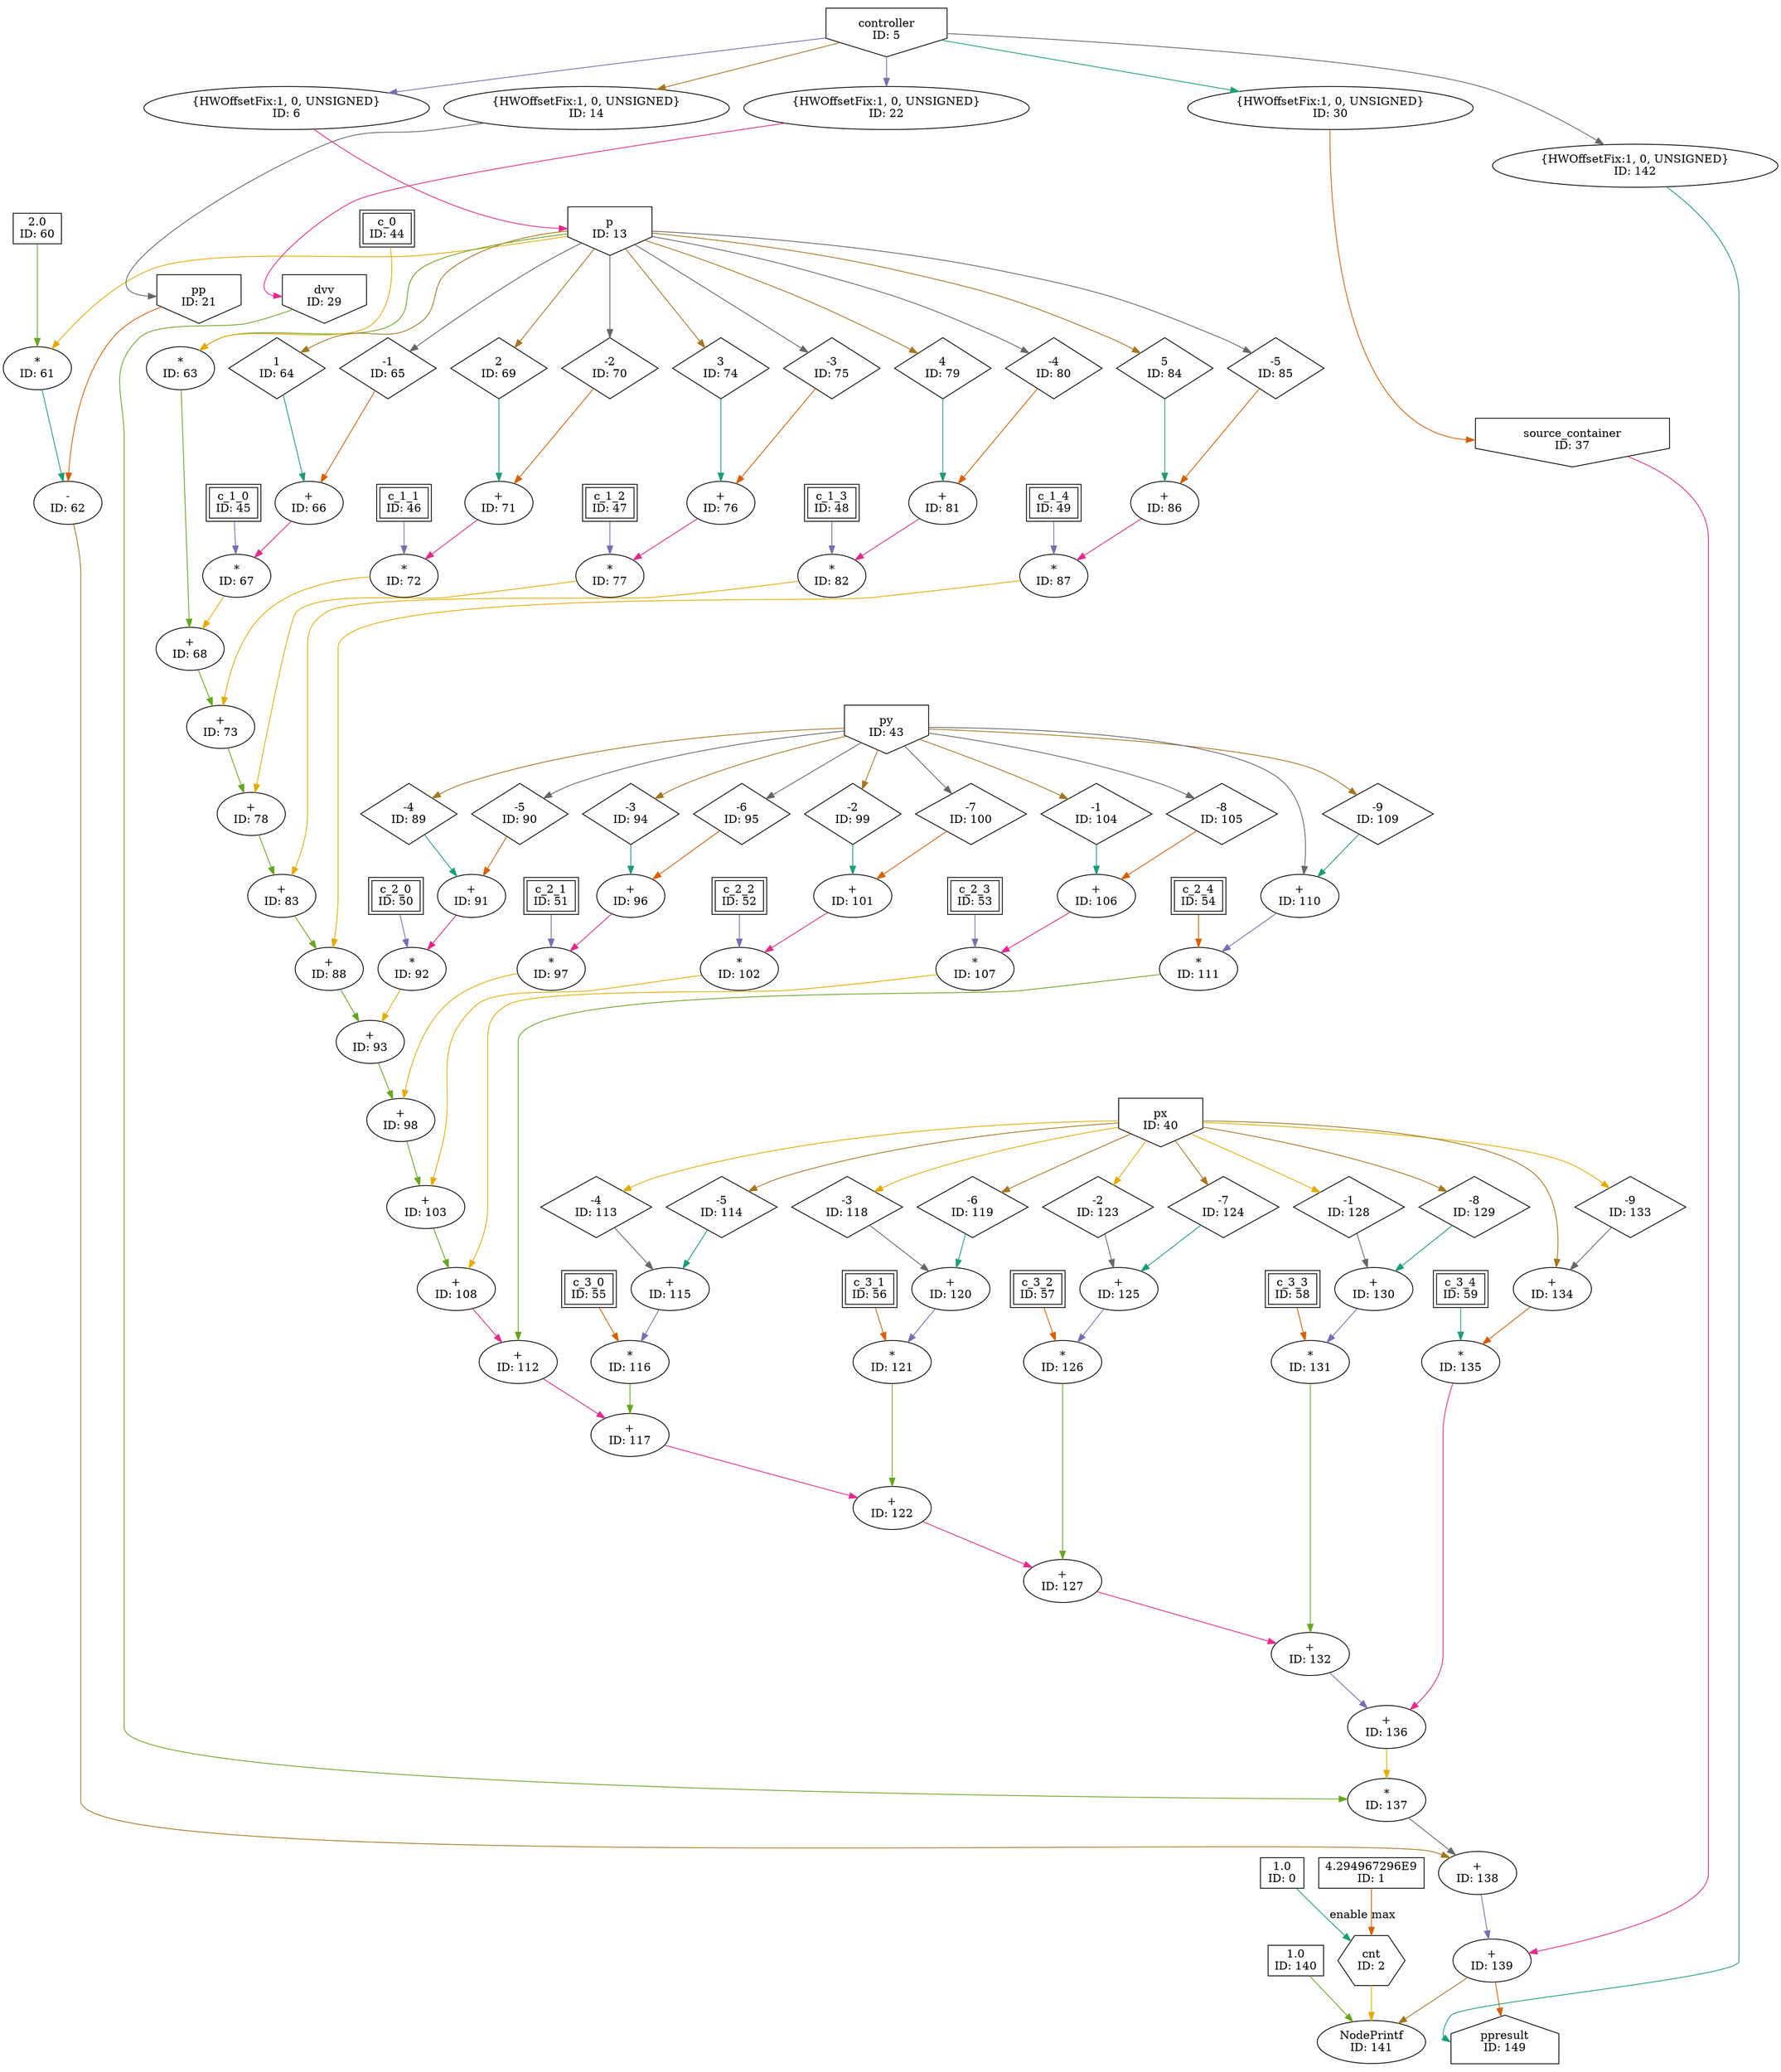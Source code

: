 digraph linearKernel_original{
	NodeConstantRawBits140 [shape=box, label="1.0\nID: 140"];
	NodeConstantDouble0 [shape=box, label="1.0\nID: 0"];
	NodeConstantRawBits1 [shape=box, label="4.294967296E9\nID: 1"];
	NodeCounterV12 [shape=hexagon, label="cnt\nID: 2"];
	NodeConstantDouble60 [shape=box, label="2.0\nID: 60"];
	NodeInput5 [shape=invhouse, label="controller\nID: 5"];
	NodeCast6 [label="{HWOffsetFix:1, 0, UNSIGNED}\nID: 6"];
	NodeInput13 [shape=invhouse, label="p\nID: 13"];
	NodeMul61 [label="*\nID: 61"];
	NodeCast14 [label="{HWOffsetFix:1, 0, UNSIGNED}\nID: 14"];
	NodeInput21 [shape=invhouse, label="pp\nID: 21"];
	NodeSub62 [label="-\nID: 62"];
	NodeCast22 [label="{HWOffsetFix:1, 0, UNSIGNED}\nID: 22"];
	NodeInput29 [shape=invhouse, label="dvv\nID: 29"];
	NodeInputMappedReg44 [shape=box, peripheries=2, label="c_0\nID: 44"];
	NodeMul63 [label="*\nID: 63"];
	NodeInputMappedReg45 [shape=box, peripheries=2, label="c_1_0\nID: 45"];
	NodeStreamOffset64 [shape=diamond, label="1\nID: 64"];
	NodeStreamOffset65 [shape=diamond, label="-1\nID: 65"];
	NodeAdd66 [label="+\nID: 66"];
	NodeMul67 [label="*\nID: 67"];
	NodeAdd68 [label="+\nID: 68"];
	NodeInputMappedReg46 [shape=box, peripheries=2, label="c_1_1\nID: 46"];
	NodeStreamOffset69 [shape=diamond, label="2\nID: 69"];
	NodeStreamOffset70 [shape=diamond, label="-2\nID: 70"];
	NodeAdd71 [label="+\nID: 71"];
	NodeMul72 [label="*\nID: 72"];
	NodeAdd73 [label="+\nID: 73"];
	NodeInputMappedReg47 [shape=box, peripheries=2, label="c_1_2\nID: 47"];
	NodeStreamOffset74 [shape=diamond, label="3\nID: 74"];
	NodeStreamOffset75 [shape=diamond, label="-3\nID: 75"];
	NodeAdd76 [label="+\nID: 76"];
	NodeMul77 [label="*\nID: 77"];
	NodeAdd78 [label="+\nID: 78"];
	NodeInputMappedReg48 [shape=box, peripheries=2, label="c_1_3\nID: 48"];
	NodeStreamOffset79 [shape=diamond, label="4\nID: 79"];
	NodeStreamOffset80 [shape=diamond, label="-4\nID: 80"];
	NodeAdd81 [label="+\nID: 81"];
	NodeMul82 [label="*\nID: 82"];
	NodeAdd83 [label="+\nID: 83"];
	NodeInputMappedReg49 [shape=box, peripheries=2, label="c_1_4\nID: 49"];
	NodeStreamOffset84 [shape=diamond, label="5\nID: 84"];
	NodeStreamOffset85 [shape=diamond, label="-5\nID: 85"];
	NodeAdd86 [label="+\nID: 86"];
	NodeMul87 [label="*\nID: 87"];
	NodeAdd88 [label="+\nID: 88"];
	NodeInputMappedReg50 [shape=box, peripheries=2, label="c_2_0\nID: 50"];
	NodeInput43 [shape=invhouse, label="py\nID: 43"];
	NodeStreamOffset89 [shape=diamond, label="-4\nID: 89"];
	NodeStreamOffset90 [shape=diamond, label="-5\nID: 90"];
	NodeAdd91 [label="+\nID: 91"];
	NodeMul92 [label="*\nID: 92"];
	NodeAdd93 [label="+\nID: 93"];
	NodeInputMappedReg51 [shape=box, peripheries=2, label="c_2_1\nID: 51"];
	NodeStreamOffset94 [shape=diamond, label="-3\nID: 94"];
	NodeStreamOffset95 [shape=diamond, label="-6\nID: 95"];
	NodeAdd96 [label="+\nID: 96"];
	NodeMul97 [label="*\nID: 97"];
	NodeAdd98 [label="+\nID: 98"];
	NodeInputMappedReg52 [shape=box, peripheries=2, label="c_2_2\nID: 52"];
	NodeStreamOffset99 [shape=diamond, label="-2\nID: 99"];
	NodeStreamOffset100 [shape=diamond, label="-7\nID: 100"];
	NodeAdd101 [label="+\nID: 101"];
	NodeMul102 [label="*\nID: 102"];
	NodeAdd103 [label="+\nID: 103"];
	NodeInputMappedReg53 [shape=box, peripheries=2, label="c_2_3\nID: 53"];
	NodeStreamOffset104 [shape=diamond, label="-1\nID: 104"];
	NodeStreamOffset105 [shape=diamond, label="-8\nID: 105"];
	NodeAdd106 [label="+\nID: 106"];
	NodeMul107 [label="*\nID: 107"];
	NodeAdd108 [label="+\nID: 108"];
	NodeInputMappedReg54 [shape=box, peripheries=2, label="c_2_4\nID: 54"];
	NodeStreamOffset109 [shape=diamond, label="-9\nID: 109"];
	NodeAdd110 [label="+\nID: 110"];
	NodeMul111 [label="*\nID: 111"];
	NodeAdd112 [label="+\nID: 112"];
	NodeInputMappedReg55 [shape=box, peripheries=2, label="c_3_0\nID: 55"];
	NodeInput40 [shape=invhouse, label="px\nID: 40"];
	NodeStreamOffset113 [shape=diamond, label="-4\nID: 113"];
	NodeStreamOffset114 [shape=diamond, label="-5\nID: 114"];
	NodeAdd115 [label="+\nID: 115"];
	NodeMul116 [label="*\nID: 116"];
	NodeAdd117 [label="+\nID: 117"];
	NodeInputMappedReg56 [shape=box, peripheries=2, label="c_3_1\nID: 56"];
	NodeStreamOffset118 [shape=diamond, label="-3\nID: 118"];
	NodeStreamOffset119 [shape=diamond, label="-6\nID: 119"];
	NodeAdd120 [label="+\nID: 120"];
	NodeMul121 [label="*\nID: 121"];
	NodeAdd122 [label="+\nID: 122"];
	NodeInputMappedReg57 [shape=box, peripheries=2, label="c_3_2\nID: 57"];
	NodeStreamOffset123 [shape=diamond, label="-2\nID: 123"];
	NodeStreamOffset124 [shape=diamond, label="-7\nID: 124"];
	NodeAdd125 [label="+\nID: 125"];
	NodeMul126 [label="*\nID: 126"];
	NodeAdd127 [label="+\nID: 127"];
	NodeInputMappedReg58 [shape=box, peripheries=2, label="c_3_3\nID: 58"];
	NodeStreamOffset128 [shape=diamond, label="-1\nID: 128"];
	NodeStreamOffset129 [shape=diamond, label="-8\nID: 129"];
	NodeAdd130 [label="+\nID: 130"];
	NodeMul131 [label="*\nID: 131"];
	NodeAdd132 [label="+\nID: 132"];
	NodeInputMappedReg59 [shape=box, peripheries=2, label="c_3_4\nID: 59"];
	NodeStreamOffset133 [shape=diamond, label="-9\nID: 133"];
	NodeAdd134 [label="+\nID: 134"];
	NodeMul135 [label="*\nID: 135"];
	NodeAdd136 [label="+\nID: 136"];
	NodeMul137 [label="*\nID: 137"];
	NodeAdd138 [label="+\nID: 138"];
	NodeCast30 [label="{HWOffsetFix:1, 0, UNSIGNED}\nID: 30"];
	NodeInput37 [shape=invhouse, label="source_container\nID: 37"];
	NodeAdd139 [label="+\nID: 139"];
	NodePrintf141 [label="NodePrintf\nID: 141"];
	NodeCast142 [label="{HWOffsetFix:1, 0, UNSIGNED}\nID: 142"];
	NodeOutput149 [shape=house, label="ppresult\nID: 149"];
	NodeConstantDouble0 -> NodeCounterV12[label="enable" color="/dark28/1" photon_data="EDGE,SrcNode:0,SrcNodePort:value"];
	NodeConstantRawBits1 -> NodeCounterV12[label="max" color="/dark28/2" photon_data="EDGE,SrcNode:1,SrcNodePort:value"];
	NodeInput5 -> NodeCast6[color="/dark28/3" photon_data="EDGE,SrcNode:5,SrcNodePort:data"];
	NodeCast6 -> NodeInput13[headport="w" color="/dark28/4" ];
	NodeConstantDouble60 -> NodeMul61[color="/dark28/5" photon_data="EDGE,SrcNode:60,SrcNodePort:value"];
	NodeInput13 -> NodeMul61[color="/dark28/6" photon_data="EDGE,SrcNode:13,SrcNodePort:data"];
	NodeInput5 -> NodeCast14[color="/dark28/7" photon_data="EDGE,SrcNode:5,SrcNodePort:data"];
	NodeCast14 -> NodeInput21[headport="w" color="/dark28/8" ];
	NodeMul61 -> NodeSub62[color="/dark28/1" photon_data="EDGE,SrcNode:61,SrcNodePort:result"];
	NodeInput21 -> NodeSub62[color="/dark28/2" photon_data="EDGE,SrcNode:21,SrcNodePort:data"];
	NodeInput5 -> NodeCast22[color="/dark28/3" photon_data="EDGE,SrcNode:5,SrcNodePort:data"];
	NodeCast22 -> NodeInput29[headport="w" color="/dark28/4" ];
	NodeInput13 -> NodeMul63[color="/dark28/5" photon_data="EDGE,SrcNode:13,SrcNodePort:data"];
	NodeInputMappedReg44 -> NodeMul63[color="/dark28/6" photon_data="EDGE,SrcNode:44,SrcNodePort:c_0"];
	NodeInput13 -> NodeStreamOffset64[color="/dark28/7" photon_data="EDGE,SrcNode:13,SrcNodePort:data"];
	NodeInput13 -> NodeStreamOffset65[color="/dark28/8" photon_data="EDGE,SrcNode:13,SrcNodePort:data"];
	NodeStreamOffset64 -> NodeAdd66[color="/dark28/1" photon_data="EDGE,SrcNode:64,SrcNodePort:output"];
	NodeStreamOffset65 -> NodeAdd66[color="/dark28/2" photon_data="EDGE,SrcNode:65,SrcNodePort:output"];
	NodeInputMappedReg45 -> NodeMul67[color="/dark28/3" photon_data="EDGE,SrcNode:45,SrcNodePort:c_1_0"];
	NodeAdd66 -> NodeMul67[color="/dark28/4" photon_data="EDGE,SrcNode:66,SrcNodePort:result"];
	NodeMul63 -> NodeAdd68[color="/dark28/5" photon_data="EDGE,SrcNode:63,SrcNodePort:result"];
	NodeMul67 -> NodeAdd68[color="/dark28/6" photon_data="EDGE,SrcNode:67,SrcNodePort:result"];
	NodeInput13 -> NodeStreamOffset69[color="/dark28/7" photon_data="EDGE,SrcNode:13,SrcNodePort:data"];
	NodeInput13 -> NodeStreamOffset70[color="/dark28/8" photon_data="EDGE,SrcNode:13,SrcNodePort:data"];
	NodeStreamOffset69 -> NodeAdd71[color="/dark28/1" photon_data="EDGE,SrcNode:69,SrcNodePort:output"];
	NodeStreamOffset70 -> NodeAdd71[color="/dark28/2" photon_data="EDGE,SrcNode:70,SrcNodePort:output"];
	NodeInputMappedReg46 -> NodeMul72[color="/dark28/3" photon_data="EDGE,SrcNode:46,SrcNodePort:c_1_1"];
	NodeAdd71 -> NodeMul72[color="/dark28/4" photon_data="EDGE,SrcNode:71,SrcNodePort:result"];
	NodeAdd68 -> NodeAdd73[color="/dark28/5" photon_data="EDGE,SrcNode:68,SrcNodePort:result"];
	NodeMul72 -> NodeAdd73[color="/dark28/6" photon_data="EDGE,SrcNode:72,SrcNodePort:result"];
	NodeInput13 -> NodeStreamOffset74[color="/dark28/7" photon_data="EDGE,SrcNode:13,SrcNodePort:data"];
	NodeInput13 -> NodeStreamOffset75[color="/dark28/8" photon_data="EDGE,SrcNode:13,SrcNodePort:data"];
	NodeStreamOffset74 -> NodeAdd76[color="/dark28/1" photon_data="EDGE,SrcNode:74,SrcNodePort:output"];
	NodeStreamOffset75 -> NodeAdd76[color="/dark28/2" photon_data="EDGE,SrcNode:75,SrcNodePort:output"];
	NodeInputMappedReg47 -> NodeMul77[color="/dark28/3" photon_data="EDGE,SrcNode:47,SrcNodePort:c_1_2"];
	NodeAdd76 -> NodeMul77[color="/dark28/4" photon_data="EDGE,SrcNode:76,SrcNodePort:result"];
	NodeAdd73 -> NodeAdd78[color="/dark28/5" photon_data="EDGE,SrcNode:73,SrcNodePort:result"];
	NodeMul77 -> NodeAdd78[color="/dark28/6" photon_data="EDGE,SrcNode:77,SrcNodePort:result"];
	NodeInput13 -> NodeStreamOffset79[color="/dark28/7" photon_data="EDGE,SrcNode:13,SrcNodePort:data"];
	NodeInput13 -> NodeStreamOffset80[color="/dark28/8" photon_data="EDGE,SrcNode:13,SrcNodePort:data"];
	NodeStreamOffset79 -> NodeAdd81[color="/dark28/1" photon_data="EDGE,SrcNode:79,SrcNodePort:output"];
	NodeStreamOffset80 -> NodeAdd81[color="/dark28/2" photon_data="EDGE,SrcNode:80,SrcNodePort:output"];
	NodeInputMappedReg48 -> NodeMul82[color="/dark28/3" photon_data="EDGE,SrcNode:48,SrcNodePort:c_1_3"];
	NodeAdd81 -> NodeMul82[color="/dark28/4" photon_data="EDGE,SrcNode:81,SrcNodePort:result"];
	NodeAdd78 -> NodeAdd83[color="/dark28/5" photon_data="EDGE,SrcNode:78,SrcNodePort:result"];
	NodeMul82 -> NodeAdd83[color="/dark28/6" photon_data="EDGE,SrcNode:82,SrcNodePort:result"];
	NodeInput13 -> NodeStreamOffset84[color="/dark28/7" photon_data="EDGE,SrcNode:13,SrcNodePort:data"];
	NodeInput13 -> NodeStreamOffset85[color="/dark28/8" photon_data="EDGE,SrcNode:13,SrcNodePort:data"];
	NodeStreamOffset84 -> NodeAdd86[color="/dark28/1" photon_data="EDGE,SrcNode:84,SrcNodePort:output"];
	NodeStreamOffset85 -> NodeAdd86[color="/dark28/2" photon_data="EDGE,SrcNode:85,SrcNodePort:output"];
	NodeInputMappedReg49 -> NodeMul87[color="/dark28/3" photon_data="EDGE,SrcNode:49,SrcNodePort:c_1_4"];
	NodeAdd86 -> NodeMul87[color="/dark28/4" photon_data="EDGE,SrcNode:86,SrcNodePort:result"];
	NodeAdd83 -> NodeAdd88[color="/dark28/5" photon_data="EDGE,SrcNode:83,SrcNodePort:result"];
	NodeMul87 -> NodeAdd88[color="/dark28/6" photon_data="EDGE,SrcNode:87,SrcNodePort:result"];
	NodeInput43 -> NodeStreamOffset89[color="/dark28/7" photon_data="EDGE,SrcNode:43,SrcNodePort:data"];
	NodeInput43 -> NodeStreamOffset90[color="/dark28/8" photon_data="EDGE,SrcNode:43,SrcNodePort:data"];
	NodeStreamOffset89 -> NodeAdd91[color="/dark28/1" photon_data="EDGE,SrcNode:89,SrcNodePort:output"];
	NodeStreamOffset90 -> NodeAdd91[color="/dark28/2" photon_data="EDGE,SrcNode:90,SrcNodePort:output"];
	NodeInputMappedReg50 -> NodeMul92[color="/dark28/3" photon_data="EDGE,SrcNode:50,SrcNodePort:c_2_0"];
	NodeAdd91 -> NodeMul92[color="/dark28/4" photon_data="EDGE,SrcNode:91,SrcNodePort:result"];
	NodeAdd88 -> NodeAdd93[color="/dark28/5" photon_data="EDGE,SrcNode:88,SrcNodePort:result"];
	NodeMul92 -> NodeAdd93[color="/dark28/6" photon_data="EDGE,SrcNode:92,SrcNodePort:result"];
	NodeInput43 -> NodeStreamOffset94[color="/dark28/7" photon_data="EDGE,SrcNode:43,SrcNodePort:data"];
	NodeInput43 -> NodeStreamOffset95[color="/dark28/8" photon_data="EDGE,SrcNode:43,SrcNodePort:data"];
	NodeStreamOffset94 -> NodeAdd96[color="/dark28/1" photon_data="EDGE,SrcNode:94,SrcNodePort:output"];
	NodeStreamOffset95 -> NodeAdd96[color="/dark28/2" photon_data="EDGE,SrcNode:95,SrcNodePort:output"];
	NodeInputMappedReg51 -> NodeMul97[color="/dark28/3" photon_data="EDGE,SrcNode:51,SrcNodePort:c_2_1"];
	NodeAdd96 -> NodeMul97[color="/dark28/4" photon_data="EDGE,SrcNode:96,SrcNodePort:result"];
	NodeAdd93 -> NodeAdd98[color="/dark28/5" photon_data="EDGE,SrcNode:93,SrcNodePort:result"];
	NodeMul97 -> NodeAdd98[color="/dark28/6" photon_data="EDGE,SrcNode:97,SrcNodePort:result"];
	NodeInput43 -> NodeStreamOffset99[color="/dark28/7" photon_data="EDGE,SrcNode:43,SrcNodePort:data"];
	NodeInput43 -> NodeStreamOffset100[color="/dark28/8" photon_data="EDGE,SrcNode:43,SrcNodePort:data"];
	NodeStreamOffset99 -> NodeAdd101[color="/dark28/1" photon_data="EDGE,SrcNode:99,SrcNodePort:output"];
	NodeStreamOffset100 -> NodeAdd101[color="/dark28/2" photon_data="EDGE,SrcNode:100,SrcNodePort:output"];
	NodeInputMappedReg52 -> NodeMul102[color="/dark28/3" photon_data="EDGE,SrcNode:52,SrcNodePort:c_2_2"];
	NodeAdd101 -> NodeMul102[color="/dark28/4" photon_data="EDGE,SrcNode:101,SrcNodePort:result"];
	NodeAdd98 -> NodeAdd103[color="/dark28/5" photon_data="EDGE,SrcNode:98,SrcNodePort:result"];
	NodeMul102 -> NodeAdd103[color="/dark28/6" photon_data="EDGE,SrcNode:102,SrcNodePort:result"];
	NodeInput43 -> NodeStreamOffset104[color="/dark28/7" photon_data="EDGE,SrcNode:43,SrcNodePort:data"];
	NodeInput43 -> NodeStreamOffset105[color="/dark28/8" photon_data="EDGE,SrcNode:43,SrcNodePort:data"];
	NodeStreamOffset104 -> NodeAdd106[color="/dark28/1" photon_data="EDGE,SrcNode:104,SrcNodePort:output"];
	NodeStreamOffset105 -> NodeAdd106[color="/dark28/2" photon_data="EDGE,SrcNode:105,SrcNodePort:output"];
	NodeInputMappedReg53 -> NodeMul107[color="/dark28/3" photon_data="EDGE,SrcNode:53,SrcNodePort:c_2_3"];
	NodeAdd106 -> NodeMul107[color="/dark28/4" photon_data="EDGE,SrcNode:106,SrcNodePort:result"];
	NodeAdd103 -> NodeAdd108[color="/dark28/5" photon_data="EDGE,SrcNode:103,SrcNodePort:result"];
	NodeMul107 -> NodeAdd108[color="/dark28/6" photon_data="EDGE,SrcNode:107,SrcNodePort:result"];
	NodeInput43 -> NodeStreamOffset109[color="/dark28/7" photon_data="EDGE,SrcNode:43,SrcNodePort:data"];
	NodeInput43 -> NodeAdd110[color="/dark28/8" photon_data="EDGE,SrcNode:43,SrcNodePort:data"];
	NodeStreamOffset109 -> NodeAdd110[color="/dark28/1" photon_data="EDGE,SrcNode:109,SrcNodePort:output"];
	NodeInputMappedReg54 -> NodeMul111[color="/dark28/2" photon_data="EDGE,SrcNode:54,SrcNodePort:c_2_4"];
	NodeAdd110 -> NodeMul111[color="/dark28/3" photon_data="EDGE,SrcNode:110,SrcNodePort:result"];
	NodeAdd108 -> NodeAdd112[color="/dark28/4" photon_data="EDGE,SrcNode:108,SrcNodePort:result"];
	NodeMul111 -> NodeAdd112[color="/dark28/5" photon_data="EDGE,SrcNode:111,SrcNodePort:result"];
	NodeInput40 -> NodeStreamOffset113[color="/dark28/6" photon_data="EDGE,SrcNode:40,SrcNodePort:data"];
	NodeInput40 -> NodeStreamOffset114[color="/dark28/7" photon_data="EDGE,SrcNode:40,SrcNodePort:data"];
	NodeStreamOffset113 -> NodeAdd115[color="/dark28/8" photon_data="EDGE,SrcNode:113,SrcNodePort:output"];
	NodeStreamOffset114 -> NodeAdd115[color="/dark28/1" photon_data="EDGE,SrcNode:114,SrcNodePort:output"];
	NodeInputMappedReg55 -> NodeMul116[color="/dark28/2" photon_data="EDGE,SrcNode:55,SrcNodePort:c_3_0"];
	NodeAdd115 -> NodeMul116[color="/dark28/3" photon_data="EDGE,SrcNode:115,SrcNodePort:result"];
	NodeAdd112 -> NodeAdd117[color="/dark28/4" photon_data="EDGE,SrcNode:112,SrcNodePort:result"];
	NodeMul116 -> NodeAdd117[color="/dark28/5" photon_data="EDGE,SrcNode:116,SrcNodePort:result"];
	NodeInput40 -> NodeStreamOffset118[color="/dark28/6" photon_data="EDGE,SrcNode:40,SrcNodePort:data"];
	NodeInput40 -> NodeStreamOffset119[color="/dark28/7" photon_data="EDGE,SrcNode:40,SrcNodePort:data"];
	NodeStreamOffset118 -> NodeAdd120[color="/dark28/8" photon_data="EDGE,SrcNode:118,SrcNodePort:output"];
	NodeStreamOffset119 -> NodeAdd120[color="/dark28/1" photon_data="EDGE,SrcNode:119,SrcNodePort:output"];
	NodeInputMappedReg56 -> NodeMul121[color="/dark28/2" photon_data="EDGE,SrcNode:56,SrcNodePort:c_3_1"];
	NodeAdd120 -> NodeMul121[color="/dark28/3" photon_data="EDGE,SrcNode:120,SrcNodePort:result"];
	NodeAdd117 -> NodeAdd122[color="/dark28/4" photon_data="EDGE,SrcNode:117,SrcNodePort:result"];
	NodeMul121 -> NodeAdd122[color="/dark28/5" photon_data="EDGE,SrcNode:121,SrcNodePort:result"];
	NodeInput40 -> NodeStreamOffset123[color="/dark28/6" photon_data="EDGE,SrcNode:40,SrcNodePort:data"];
	NodeInput40 -> NodeStreamOffset124[color="/dark28/7" photon_data="EDGE,SrcNode:40,SrcNodePort:data"];
	NodeStreamOffset123 -> NodeAdd125[color="/dark28/8" photon_data="EDGE,SrcNode:123,SrcNodePort:output"];
	NodeStreamOffset124 -> NodeAdd125[color="/dark28/1" photon_data="EDGE,SrcNode:124,SrcNodePort:output"];
	NodeInputMappedReg57 -> NodeMul126[color="/dark28/2" photon_data="EDGE,SrcNode:57,SrcNodePort:c_3_2"];
	NodeAdd125 -> NodeMul126[color="/dark28/3" photon_data="EDGE,SrcNode:125,SrcNodePort:result"];
	NodeAdd122 -> NodeAdd127[color="/dark28/4" photon_data="EDGE,SrcNode:122,SrcNodePort:result"];
	NodeMul126 -> NodeAdd127[color="/dark28/5" photon_data="EDGE,SrcNode:126,SrcNodePort:result"];
	NodeInput40 -> NodeStreamOffset128[color="/dark28/6" photon_data="EDGE,SrcNode:40,SrcNodePort:data"];
	NodeInput40 -> NodeStreamOffset129[color="/dark28/7" photon_data="EDGE,SrcNode:40,SrcNodePort:data"];
	NodeStreamOffset128 -> NodeAdd130[color="/dark28/8" photon_data="EDGE,SrcNode:128,SrcNodePort:output"];
	NodeStreamOffset129 -> NodeAdd130[color="/dark28/1" photon_data="EDGE,SrcNode:129,SrcNodePort:output"];
	NodeInputMappedReg58 -> NodeMul131[color="/dark28/2" photon_data="EDGE,SrcNode:58,SrcNodePort:c_3_3"];
	NodeAdd130 -> NodeMul131[color="/dark28/3" photon_data="EDGE,SrcNode:130,SrcNodePort:result"];
	NodeAdd127 -> NodeAdd132[color="/dark28/4" photon_data="EDGE,SrcNode:127,SrcNodePort:result"];
	NodeMul131 -> NodeAdd132[color="/dark28/5" photon_data="EDGE,SrcNode:131,SrcNodePort:result"];
	NodeInput40 -> NodeStreamOffset133[color="/dark28/6" photon_data="EDGE,SrcNode:40,SrcNodePort:data"];
	NodeInput40 -> NodeAdd134[color="/dark28/7" photon_data="EDGE,SrcNode:40,SrcNodePort:data"];
	NodeStreamOffset133 -> NodeAdd134[color="/dark28/8" photon_data="EDGE,SrcNode:133,SrcNodePort:output"];
	NodeInputMappedReg59 -> NodeMul135[color="/dark28/1" photon_data="EDGE,SrcNode:59,SrcNodePort:c_3_4"];
	NodeAdd134 -> NodeMul135[color="/dark28/2" photon_data="EDGE,SrcNode:134,SrcNodePort:result"];
	NodeAdd132 -> NodeAdd136[color="/dark28/3" photon_data="EDGE,SrcNode:132,SrcNodePort:result"];
	NodeMul135 -> NodeAdd136[color="/dark28/4" photon_data="EDGE,SrcNode:135,SrcNodePort:result"];
	NodeInput29 -> NodeMul137[color="/dark28/5" photon_data="EDGE,SrcNode:29,SrcNodePort:data"];
	NodeAdd136 -> NodeMul137[color="/dark28/6" photon_data="EDGE,SrcNode:136,SrcNodePort:result"];
	NodeSub62 -> NodeAdd138[color="/dark28/7" photon_data="EDGE,SrcNode:62,SrcNodePort:result"];
	NodeMul137 -> NodeAdd138[color="/dark28/8" photon_data="EDGE,SrcNode:137,SrcNodePort:result"];
	NodeInput5 -> NodeCast30[color="/dark28/1" photon_data="EDGE,SrcNode:5,SrcNodePort:data"];
	NodeCast30 -> NodeInput37[headport="w" color="/dark28/2" ];
	NodeAdd138 -> NodeAdd139[color="/dark28/3" photon_data="EDGE,SrcNode:138,SrcNodePort:result"];
	NodeInput37 -> NodeAdd139[color="/dark28/4" photon_data="EDGE,SrcNode:37,SrcNodePort:data"];
	NodeConstantRawBits140 -> NodePrintf141[color="/dark28/5" photon_data="EDGE,SrcNode:140,SrcNodePort:value"];
	NodeCounterV12 -> NodePrintf141[color="/dark28/6" photon_data="EDGE,SrcNode:2,SrcNodePort:count"];
	NodeAdd139 -> NodePrintf141[color="/dark28/7" photon_data="EDGE,SrcNode:139,SrcNodePort:result"];
	NodeInput5 -> NodeCast142[color="/dark28/8" photon_data="EDGE,SrcNode:5,SrcNodePort:data"];
	NodeCast142 -> NodeOutput149[headport="w" color="/dark28/1" ];
	NodeAdd139 -> NodeOutput149[color="/dark28/2" photon_data="EDGE,SrcNode:139,SrcNodePort:result"];
}
